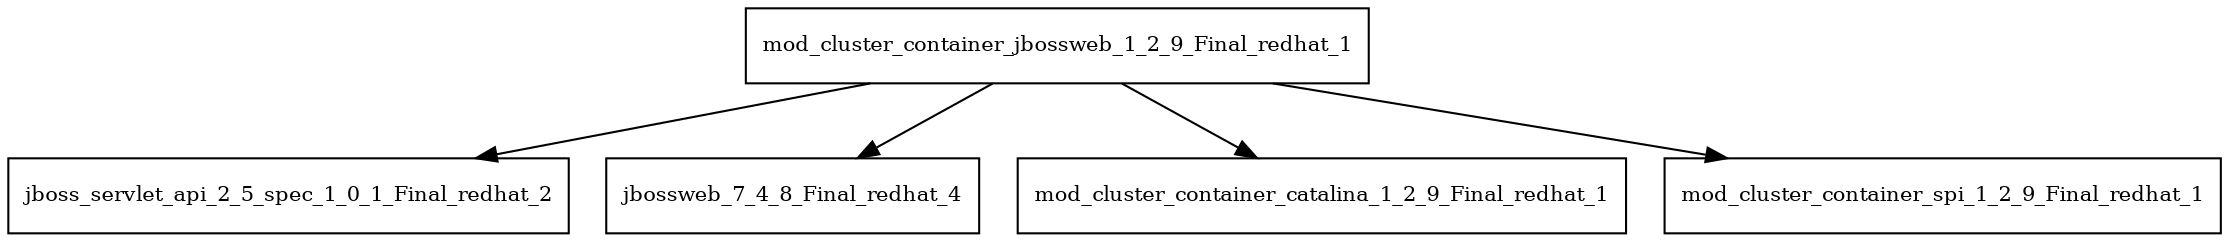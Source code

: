 digraph mod_cluster_container_jbossweb_1_2_9_Final_redhat_1_dependencies {
  node [shape = box, fontsize=10.0];
  mod_cluster_container_jbossweb_1_2_9_Final_redhat_1 -> jboss_servlet_api_2_5_spec_1_0_1_Final_redhat_2;
  mod_cluster_container_jbossweb_1_2_9_Final_redhat_1 -> jbossweb_7_4_8_Final_redhat_4;
  mod_cluster_container_jbossweb_1_2_9_Final_redhat_1 -> mod_cluster_container_catalina_1_2_9_Final_redhat_1;
  mod_cluster_container_jbossweb_1_2_9_Final_redhat_1 -> mod_cluster_container_spi_1_2_9_Final_redhat_1;
}
